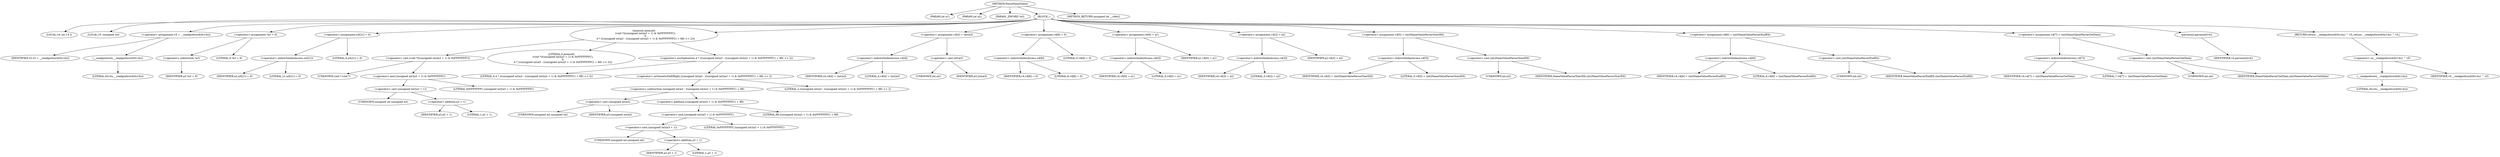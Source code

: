 digraph ParseNameValue {  
"1000103" [label = "(METHOD,ParseNameValue)" ]
"1000104" [label = "(PARAM,int a1)" ]
"1000105" [label = "(PARAM,int a2)" ]
"1000106" [label = "(PARAM,_DWORD *a3)" ]
"1000107" [label = "(BLOCK,,)" ]
"1000108" [label = "(LOCAL,v4: int [ 9 ])" ]
"1000109" [label = "(LOCAL,v5: unsigned int)" ]
"1000110" [label = "(<operator>.assignment,v5 = __readgsdword(0x14u))" ]
"1000111" [label = "(IDENTIFIER,v5,v5 = __readgsdword(0x14u))" ]
"1000112" [label = "(__readgsdword,__readgsdword(0x14u))" ]
"1000113" [label = "(LITERAL,0x14u,__readgsdword(0x14u))" ]
"1000114" [label = "(<operator>.assignment,*a3 = 0)" ]
"1000115" [label = "(<operator>.indirection,*a3)" ]
"1000116" [label = "(IDENTIFIER,a3,*a3 = 0)" ]
"1000117" [label = "(LITERAL,0,*a3 = 0)" ]
"1000118" [label = "(<operator>.assignment,a3[21] = 0)" ]
"1000119" [label = "(<operator>.indirectIndexAccess,a3[21])" ]
"1000120" [label = "(IDENTIFIER,a3,a3[21] = 0)" ]
"1000121" [label = "(LITERAL,21,a3[21] = 0)" ]
"1000122" [label = "(LITERAL,0,a3[21] = 0)" ]
"1000123" [label = "(memset,memset(\n    (void *)((unsigned int)(a3 + 1) & 0xFFFFFFFC),\n    0,\n    4 * (((unsigned int)a3 - ((unsigned int)(a3 + 1) & 0xFFFFFFFC) + 88) >> 2)))" ]
"1000124" [label = "(<operator>.cast,(void *)((unsigned int)(a3 + 1) & 0xFFFFFFFC))" ]
"1000125" [label = "(UNKNOWN,void *,void *)" ]
"1000126" [label = "(<operator>.and,(unsigned int)(a3 + 1) & 0xFFFFFFFC)" ]
"1000127" [label = "(<operator>.cast,(unsigned int)(a3 + 1))" ]
"1000128" [label = "(UNKNOWN,unsigned int,unsigned int)" ]
"1000129" [label = "(<operator>.addition,a3 + 1)" ]
"1000130" [label = "(IDENTIFIER,a3,a3 + 1)" ]
"1000131" [label = "(LITERAL,1,a3 + 1)" ]
"1000132" [label = "(LITERAL,0xFFFFFFFC,(unsigned int)(a3 + 1) & 0xFFFFFFFC)" ]
"1000133" [label = "(LITERAL,0,memset(\n    (void *)((unsigned int)(a3 + 1) & 0xFFFFFFFC),\n    0,\n    4 * (((unsigned int)a3 - ((unsigned int)(a3 + 1) & 0xFFFFFFFC) + 88) >> 2)))" ]
"1000134" [label = "(<operator>.multiplication,4 * (((unsigned int)a3 - ((unsigned int)(a3 + 1) & 0xFFFFFFFC) + 88) >> 2))" ]
"1000135" [label = "(LITERAL,4,4 * (((unsigned int)a3 - ((unsigned int)(a3 + 1) & 0xFFFFFFFC) + 88) >> 2))" ]
"1000136" [label = "(<operator>.arithmeticShiftRight,((unsigned int)a3 - ((unsigned int)(a3 + 1) & 0xFFFFFFFC) + 88) >> 2)" ]
"1000137" [label = "(<operator>.subtraction,(unsigned int)a3 - ((unsigned int)(a3 + 1) & 0xFFFFFFFC) + 88)" ]
"1000138" [label = "(<operator>.cast,(unsigned int)a3)" ]
"1000139" [label = "(UNKNOWN,unsigned int,unsigned int)" ]
"1000140" [label = "(IDENTIFIER,a3,(unsigned int)a3)" ]
"1000141" [label = "(<operator>.addition,((unsigned int)(a3 + 1) & 0xFFFFFFFC) + 88)" ]
"1000142" [label = "(<operator>.and,(unsigned int)(a3 + 1) & 0xFFFFFFFC)" ]
"1000143" [label = "(<operator>.cast,(unsigned int)(a3 + 1))" ]
"1000144" [label = "(UNKNOWN,unsigned int,unsigned int)" ]
"1000145" [label = "(<operator>.addition,a3 + 1)" ]
"1000146" [label = "(IDENTIFIER,a3,a3 + 1)" ]
"1000147" [label = "(LITERAL,1,a3 + 1)" ]
"1000148" [label = "(LITERAL,0xFFFFFFFC,(unsigned int)(a3 + 1) & 0xFFFFFFFC)" ]
"1000149" [label = "(LITERAL,88,((unsigned int)(a3 + 1) & 0xFFFFFFFC) + 88)" ]
"1000150" [label = "(LITERAL,2,((unsigned int)a3 - ((unsigned int)(a3 + 1) & 0xFFFFFFFC) + 88) >> 2)" ]
"1000151" [label = "(<operator>.assignment,v4[4] = (int)a3)" ]
"1000152" [label = "(<operator>.indirectIndexAccess,v4[4])" ]
"1000153" [label = "(IDENTIFIER,v4,v4[4] = (int)a3)" ]
"1000154" [label = "(LITERAL,4,v4[4] = (int)a3)" ]
"1000155" [label = "(<operator>.cast,(int)a3)" ]
"1000156" [label = "(UNKNOWN,int,int)" ]
"1000157" [label = "(IDENTIFIER,a3,(int)a3)" ]
"1000158" [label = "(<operator>.assignment,v4[8] = 0)" ]
"1000159" [label = "(<operator>.indirectIndexAccess,v4[8])" ]
"1000160" [label = "(IDENTIFIER,v4,v4[8] = 0)" ]
"1000161" [label = "(LITERAL,8,v4[8] = 0)" ]
"1000162" [label = "(LITERAL,0,v4[8] = 0)" ]
"1000163" [label = "(<operator>.assignment,v4[0] = a1)" ]
"1000164" [label = "(<operator>.indirectIndexAccess,v4[0])" ]
"1000165" [label = "(IDENTIFIER,v4,v4[0] = a1)" ]
"1000166" [label = "(LITERAL,0,v4[0] = a1)" ]
"1000167" [label = "(IDENTIFIER,a1,v4[0] = a1)" ]
"1000168" [label = "(<operator>.assignment,v4[3] = a2)" ]
"1000169" [label = "(<operator>.indirectIndexAccess,v4[3])" ]
"1000170" [label = "(IDENTIFIER,v4,v4[3] = a2)" ]
"1000171" [label = "(LITERAL,3,v4[3] = a2)" ]
"1000172" [label = "(IDENTIFIER,a2,v4[3] = a2)" ]
"1000173" [label = "(<operator>.assignment,v4[5] = (int)NameValueParserStartElt)" ]
"1000174" [label = "(<operator>.indirectIndexAccess,v4[5])" ]
"1000175" [label = "(IDENTIFIER,v4,v4[5] = (int)NameValueParserStartElt)" ]
"1000176" [label = "(LITERAL,5,v4[5] = (int)NameValueParserStartElt)" ]
"1000177" [label = "(<operator>.cast,(int)NameValueParserStartElt)" ]
"1000178" [label = "(UNKNOWN,int,int)" ]
"1000179" [label = "(IDENTIFIER,NameValueParserStartElt,(int)NameValueParserStartElt)" ]
"1000180" [label = "(<operator>.assignment,v4[6] = (int)NameValueParserEndElt)" ]
"1000181" [label = "(<operator>.indirectIndexAccess,v4[6])" ]
"1000182" [label = "(IDENTIFIER,v4,v4[6] = (int)NameValueParserEndElt)" ]
"1000183" [label = "(LITERAL,6,v4[6] = (int)NameValueParserEndElt)" ]
"1000184" [label = "(<operator>.cast,(int)NameValueParserEndElt)" ]
"1000185" [label = "(UNKNOWN,int,int)" ]
"1000186" [label = "(IDENTIFIER,NameValueParserEndElt,(int)NameValueParserEndElt)" ]
"1000187" [label = "(<operator>.assignment,v4[7] = (int)NameValueParserGetData)" ]
"1000188" [label = "(<operator>.indirectIndexAccess,v4[7])" ]
"1000189" [label = "(IDENTIFIER,v4,v4[7] = (int)NameValueParserGetData)" ]
"1000190" [label = "(LITERAL,7,v4[7] = (int)NameValueParserGetData)" ]
"1000191" [label = "(<operator>.cast,(int)NameValueParserGetData)" ]
"1000192" [label = "(UNKNOWN,int,int)" ]
"1000193" [label = "(IDENTIFIER,NameValueParserGetData,(int)NameValueParserGetData)" ]
"1000194" [label = "(parsexml,parsexml(v4))" ]
"1000195" [label = "(IDENTIFIER,v4,parsexml(v4))" ]
"1000196" [label = "(RETURN,return __readgsdword(0x14u) ^ v5;,return __readgsdword(0x14u) ^ v5;)" ]
"1000197" [label = "(<operator>.or,__readgsdword(0x14u) ^ v5)" ]
"1000198" [label = "(__readgsdword,__readgsdword(0x14u))" ]
"1000199" [label = "(LITERAL,0x14u,__readgsdword(0x14u))" ]
"1000200" [label = "(IDENTIFIER,v5,__readgsdword(0x14u) ^ v5)" ]
"1000201" [label = "(METHOD_RETURN,unsigned int __cdecl)" ]
  "1000103" -> "1000104" 
  "1000103" -> "1000105" 
  "1000103" -> "1000106" 
  "1000103" -> "1000107" 
  "1000103" -> "1000201" 
  "1000107" -> "1000108" 
  "1000107" -> "1000109" 
  "1000107" -> "1000110" 
  "1000107" -> "1000114" 
  "1000107" -> "1000118" 
  "1000107" -> "1000123" 
  "1000107" -> "1000151" 
  "1000107" -> "1000158" 
  "1000107" -> "1000163" 
  "1000107" -> "1000168" 
  "1000107" -> "1000173" 
  "1000107" -> "1000180" 
  "1000107" -> "1000187" 
  "1000107" -> "1000194" 
  "1000107" -> "1000196" 
  "1000110" -> "1000111" 
  "1000110" -> "1000112" 
  "1000112" -> "1000113" 
  "1000114" -> "1000115" 
  "1000114" -> "1000117" 
  "1000115" -> "1000116" 
  "1000118" -> "1000119" 
  "1000118" -> "1000122" 
  "1000119" -> "1000120" 
  "1000119" -> "1000121" 
  "1000123" -> "1000124" 
  "1000123" -> "1000133" 
  "1000123" -> "1000134" 
  "1000124" -> "1000125" 
  "1000124" -> "1000126" 
  "1000126" -> "1000127" 
  "1000126" -> "1000132" 
  "1000127" -> "1000128" 
  "1000127" -> "1000129" 
  "1000129" -> "1000130" 
  "1000129" -> "1000131" 
  "1000134" -> "1000135" 
  "1000134" -> "1000136" 
  "1000136" -> "1000137" 
  "1000136" -> "1000150" 
  "1000137" -> "1000138" 
  "1000137" -> "1000141" 
  "1000138" -> "1000139" 
  "1000138" -> "1000140" 
  "1000141" -> "1000142" 
  "1000141" -> "1000149" 
  "1000142" -> "1000143" 
  "1000142" -> "1000148" 
  "1000143" -> "1000144" 
  "1000143" -> "1000145" 
  "1000145" -> "1000146" 
  "1000145" -> "1000147" 
  "1000151" -> "1000152" 
  "1000151" -> "1000155" 
  "1000152" -> "1000153" 
  "1000152" -> "1000154" 
  "1000155" -> "1000156" 
  "1000155" -> "1000157" 
  "1000158" -> "1000159" 
  "1000158" -> "1000162" 
  "1000159" -> "1000160" 
  "1000159" -> "1000161" 
  "1000163" -> "1000164" 
  "1000163" -> "1000167" 
  "1000164" -> "1000165" 
  "1000164" -> "1000166" 
  "1000168" -> "1000169" 
  "1000168" -> "1000172" 
  "1000169" -> "1000170" 
  "1000169" -> "1000171" 
  "1000173" -> "1000174" 
  "1000173" -> "1000177" 
  "1000174" -> "1000175" 
  "1000174" -> "1000176" 
  "1000177" -> "1000178" 
  "1000177" -> "1000179" 
  "1000180" -> "1000181" 
  "1000180" -> "1000184" 
  "1000181" -> "1000182" 
  "1000181" -> "1000183" 
  "1000184" -> "1000185" 
  "1000184" -> "1000186" 
  "1000187" -> "1000188" 
  "1000187" -> "1000191" 
  "1000188" -> "1000189" 
  "1000188" -> "1000190" 
  "1000191" -> "1000192" 
  "1000191" -> "1000193" 
  "1000194" -> "1000195" 
  "1000196" -> "1000197" 
  "1000197" -> "1000198" 
  "1000197" -> "1000200" 
  "1000198" -> "1000199" 
}
